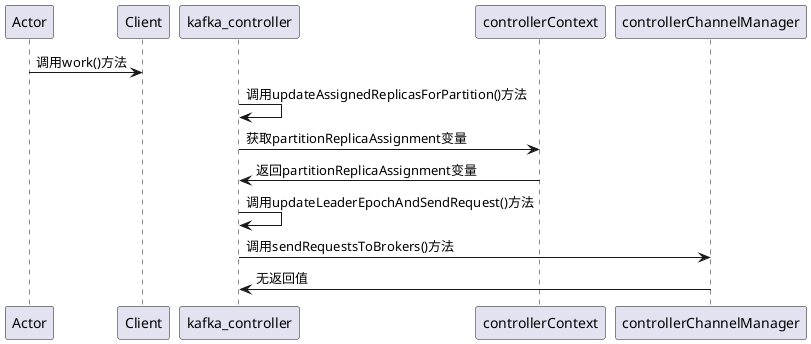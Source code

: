 @startuml

' actor Actor
' autonumber
Actor->Client:调用work()方法
kafka_controller-> kafka_controller: 调用updateAssignedReplicasForPartition()方法
kafka_controller-> controllerContext:获取partitionReplicaAssignment变量
controllerContext-> kafka_controller:返回partitionReplicaAssignment变量
kafka_controller-> kafka_controller: 调用updateLeaderEpochAndSendRequest()方法
kafka_controller-> controllerChannelManager: 调用sendRequestsToBrokers()方法
controllerChannelManager-> kafka_controller: 无返回值
' kafka_controller-> kafka_controller: 调用updateLeaderEpochAndSendRequest()方法
' kafka_controller-> kafka_controller: 调用updateLeaderEpochAndSendRequest()方法
' kafka_controller-> kafka_controller: 调用updateLeaderEpochAndSendRequest()方法
' kafka_controller-> kafka_controller: 调用updateLeaderEpochAndSendRequest()方法
' kafka_controller-> kafka_controller: 调用updateLeaderEpochAndSendRequest()方法
' kafka_controller-> kafka_controller: 调用updateLeaderEpochAndSendRequest()方法
' kafka_controller-> kafka_controller: 调用updateLeaderEpochAndSendRequest()方法
' kafka_controller-> kafka_controller: 调用updateLeaderEpochAndSendRequest()方法
' kafka_controller-> kafka_controller: 调用updateLeaderEpochAndSendRequest()方法
' kafka_controller-> kafka_controller: 调用updateLeaderEpochAndSendRequest()方法
' kafka_controller-> kafka_controller: 调用updateLeaderEpochAndSendRequest()方法
' kafka_controller-> kafka_controller: 调用updateLeaderEpochAndSendRequest()方法
' kafka_controller-> kafka_controller: 调用updateLeaderEpochAndSendRequest()方法
' kafka_controller-> kafka_controller: 调用updateLeaderEpochAndSendRequest()方法
' Server->Device:调用write()方法
' Device-->Server:方法返回，无返回值
' Client->Server:调用close()方法
' Server-->Client:方法返回，无返回值
' Client-->Actor:程序执行完毕

@enduml